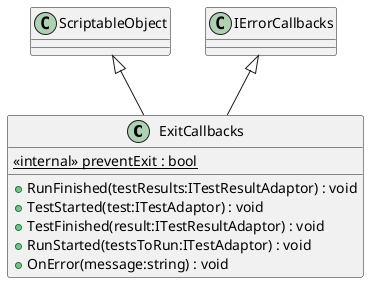 @startuml
class ExitCallbacks {
    <<internal>> {static} preventExit : bool
    + RunFinished(testResults:ITestResultAdaptor) : void
    + TestStarted(test:ITestAdaptor) : void
    + TestFinished(result:ITestResultAdaptor) : void
    + RunStarted(testsToRun:ITestAdaptor) : void
    + OnError(message:string) : void
}
ScriptableObject <|-- ExitCallbacks
IErrorCallbacks <|-- ExitCallbacks
@enduml
